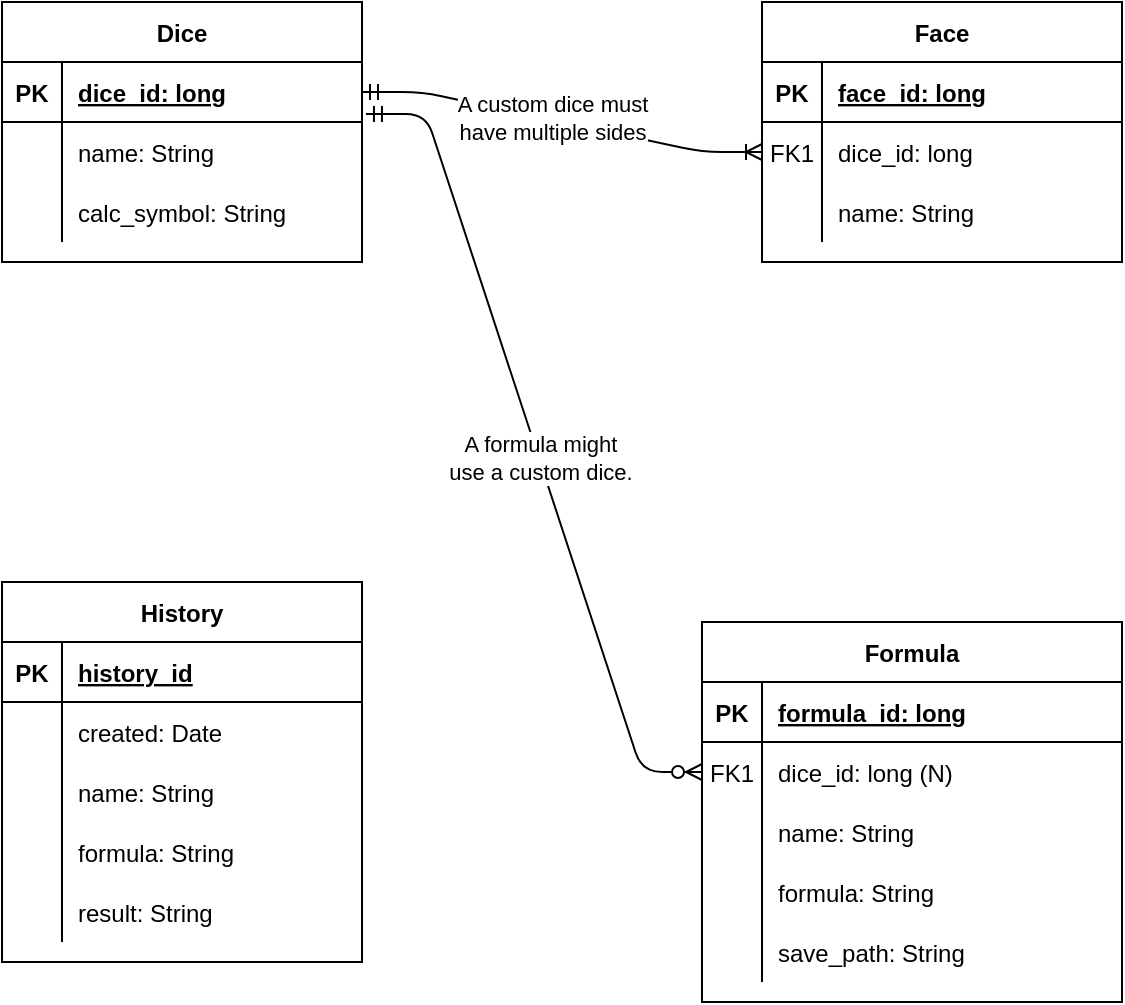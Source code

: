 <mxfile version="14.4.3" type="device"><diagram id="hOvx34boDyEWQslxXcCn" name="Page-1"><mxGraphModel dx="1422" dy="791" grid="1" gridSize="10" guides="1" tooltips="1" connect="1" arrows="1" fold="1" page="1" pageScale="1" pageWidth="850" pageHeight="1100" math="0" shadow="0"><root><mxCell id="0"/><mxCell id="1" parent="0"/><mxCell id="4vjJWoPoaFubTc5RvEZs-1" value="Dice" style="shape=table;startSize=30;container=1;collapsible=1;childLayout=tableLayout;fixedRows=1;rowLines=0;fontStyle=1;align=center;resizeLast=1;" parent="1" vertex="1"><mxGeometry x="160" y="90" width="180" height="130" as="geometry"/></mxCell><mxCell id="4vjJWoPoaFubTc5RvEZs-2" value="" style="shape=partialRectangle;collapsible=0;dropTarget=0;pointerEvents=0;fillColor=none;top=0;left=0;bottom=1;right=0;points=[[0,0.5],[1,0.5]];portConstraint=eastwest;" parent="4vjJWoPoaFubTc5RvEZs-1" vertex="1"><mxGeometry y="30" width="180" height="30" as="geometry"/></mxCell><mxCell id="4vjJWoPoaFubTc5RvEZs-3" value="PK" style="shape=partialRectangle;connectable=0;fillColor=none;top=0;left=0;bottom=0;right=0;fontStyle=1;overflow=hidden;" parent="4vjJWoPoaFubTc5RvEZs-2" vertex="1"><mxGeometry width="30" height="30" as="geometry"/></mxCell><mxCell id="4vjJWoPoaFubTc5RvEZs-4" value="dice_id: long" style="shape=partialRectangle;connectable=0;fillColor=none;top=0;left=0;bottom=0;right=0;align=left;spacingLeft=6;fontStyle=5;overflow=hidden;" parent="4vjJWoPoaFubTc5RvEZs-2" vertex="1"><mxGeometry x="30" width="150" height="30" as="geometry"/></mxCell><mxCell id="4vjJWoPoaFubTc5RvEZs-5" value="" style="shape=partialRectangle;collapsible=0;dropTarget=0;pointerEvents=0;fillColor=none;top=0;left=0;bottom=0;right=0;points=[[0,0.5],[1,0.5]];portConstraint=eastwest;" parent="4vjJWoPoaFubTc5RvEZs-1" vertex="1"><mxGeometry y="60" width="180" height="30" as="geometry"/></mxCell><mxCell id="4vjJWoPoaFubTc5RvEZs-6" value="" style="shape=partialRectangle;connectable=0;fillColor=none;top=0;left=0;bottom=0;right=0;editable=1;overflow=hidden;" parent="4vjJWoPoaFubTc5RvEZs-5" vertex="1"><mxGeometry width="30" height="30" as="geometry"/></mxCell><mxCell id="4vjJWoPoaFubTc5RvEZs-7" value="name: String" style="shape=partialRectangle;connectable=0;fillColor=none;top=0;left=0;bottom=0;right=0;align=left;spacingLeft=6;overflow=hidden;" parent="4vjJWoPoaFubTc5RvEZs-5" vertex="1"><mxGeometry x="30" width="150" height="30" as="geometry"/></mxCell><mxCell id="4vjJWoPoaFubTc5RvEZs-8" value="" style="shape=partialRectangle;collapsible=0;dropTarget=0;pointerEvents=0;fillColor=none;top=0;left=0;bottom=0;right=0;points=[[0,0.5],[1,0.5]];portConstraint=eastwest;" parent="4vjJWoPoaFubTc5RvEZs-1" vertex="1"><mxGeometry y="90" width="180" height="30" as="geometry"/></mxCell><mxCell id="4vjJWoPoaFubTc5RvEZs-9" value="" style="shape=partialRectangle;connectable=0;fillColor=none;top=0;left=0;bottom=0;right=0;editable=1;overflow=hidden;" parent="4vjJWoPoaFubTc5RvEZs-8" vertex="1"><mxGeometry width="30" height="30" as="geometry"/></mxCell><mxCell id="4vjJWoPoaFubTc5RvEZs-10" value="calc_symbol: String" style="shape=partialRectangle;connectable=0;fillColor=none;top=0;left=0;bottom=0;right=0;align=left;spacingLeft=6;overflow=hidden;" parent="4vjJWoPoaFubTc5RvEZs-8" vertex="1"><mxGeometry x="30" width="150" height="30" as="geometry"/></mxCell><mxCell id="4vjJWoPoaFubTc5RvEZs-14" value="Formula" style="shape=table;startSize=30;container=1;collapsible=1;childLayout=tableLayout;fixedRows=1;rowLines=0;fontStyle=1;align=center;resizeLast=1;" parent="1" vertex="1"><mxGeometry x="510" y="400" width="210" height="190" as="geometry"/></mxCell><mxCell id="4vjJWoPoaFubTc5RvEZs-15" value="" style="shape=partialRectangle;collapsible=0;dropTarget=0;pointerEvents=0;fillColor=none;top=0;left=0;bottom=1;right=0;points=[[0,0.5],[1,0.5]];portConstraint=eastwest;" parent="4vjJWoPoaFubTc5RvEZs-14" vertex="1"><mxGeometry y="30" width="210" height="30" as="geometry"/></mxCell><mxCell id="4vjJWoPoaFubTc5RvEZs-16" value="PK" style="shape=partialRectangle;connectable=0;fillColor=none;top=0;left=0;bottom=0;right=0;fontStyle=1;overflow=hidden;" parent="4vjJWoPoaFubTc5RvEZs-15" vertex="1"><mxGeometry width="30" height="30" as="geometry"/></mxCell><mxCell id="4vjJWoPoaFubTc5RvEZs-17" value="formula_id: long" style="shape=partialRectangle;connectable=0;fillColor=none;top=0;left=0;bottom=0;right=0;align=left;spacingLeft=6;fontStyle=5;overflow=hidden;" parent="4vjJWoPoaFubTc5RvEZs-15" vertex="1"><mxGeometry x="30" width="180" height="30" as="geometry"/></mxCell><mxCell id="4vjJWoPoaFubTc5RvEZs-18" value="" style="shape=partialRectangle;collapsible=0;dropTarget=0;pointerEvents=0;fillColor=none;top=0;left=0;bottom=0;right=0;points=[[0,0.5],[1,0.5]];portConstraint=eastwest;" parent="4vjJWoPoaFubTc5RvEZs-14" vertex="1"><mxGeometry y="60" width="210" height="30" as="geometry"/></mxCell><mxCell id="4vjJWoPoaFubTc5RvEZs-19" value="FK1" style="shape=partialRectangle;connectable=0;fillColor=none;top=0;left=0;bottom=0;right=0;editable=1;overflow=hidden;" parent="4vjJWoPoaFubTc5RvEZs-18" vertex="1"><mxGeometry width="30" height="30" as="geometry"/></mxCell><mxCell id="4vjJWoPoaFubTc5RvEZs-20" value="dice_id: long (N)" style="shape=partialRectangle;connectable=0;fillColor=none;top=0;left=0;bottom=0;right=0;align=left;spacingLeft=6;overflow=hidden;" parent="4vjJWoPoaFubTc5RvEZs-18" vertex="1"><mxGeometry x="30" width="180" height="30" as="geometry"/></mxCell><mxCell id="4vjJWoPoaFubTc5RvEZs-24" value="" style="shape=partialRectangle;collapsible=0;dropTarget=0;pointerEvents=0;fillColor=none;top=0;left=0;bottom=0;right=0;points=[[0,0.5],[1,0.5]];portConstraint=eastwest;" parent="4vjJWoPoaFubTc5RvEZs-14" vertex="1"><mxGeometry y="90" width="210" height="30" as="geometry"/></mxCell><mxCell id="4vjJWoPoaFubTc5RvEZs-25" value="" style="shape=partialRectangle;connectable=0;fillColor=none;top=0;left=0;bottom=0;right=0;editable=1;overflow=hidden;" parent="4vjJWoPoaFubTc5RvEZs-24" vertex="1"><mxGeometry width="30" height="30" as="geometry"/></mxCell><mxCell id="4vjJWoPoaFubTc5RvEZs-26" value="name: String" style="shape=partialRectangle;connectable=0;fillColor=none;top=0;left=0;bottom=0;right=0;align=left;spacingLeft=6;overflow=hidden;" parent="4vjJWoPoaFubTc5RvEZs-24" vertex="1"><mxGeometry x="30" width="180" height="30" as="geometry"/></mxCell><mxCell id="4vjJWoPoaFubTc5RvEZs-57" value="" style="shape=partialRectangle;collapsible=0;dropTarget=0;pointerEvents=0;fillColor=none;top=0;left=0;bottom=0;right=0;points=[[0,0.5],[1,0.5]];portConstraint=eastwest;" parent="4vjJWoPoaFubTc5RvEZs-14" vertex="1"><mxGeometry y="120" width="210" height="30" as="geometry"/></mxCell><mxCell id="4vjJWoPoaFubTc5RvEZs-58" value="" style="shape=partialRectangle;connectable=0;fillColor=none;top=0;left=0;bottom=0;right=0;editable=1;overflow=hidden;" parent="4vjJWoPoaFubTc5RvEZs-57" vertex="1"><mxGeometry width="30" height="30" as="geometry"/></mxCell><mxCell id="4vjJWoPoaFubTc5RvEZs-59" value="formula: String" style="shape=partialRectangle;connectable=0;fillColor=none;top=0;left=0;bottom=0;right=0;align=left;spacingLeft=6;overflow=hidden;" parent="4vjJWoPoaFubTc5RvEZs-57" vertex="1"><mxGeometry x="30" width="180" height="30" as="geometry"/></mxCell><mxCell id="4vjJWoPoaFubTc5RvEZs-21" value="" style="shape=partialRectangle;collapsible=0;dropTarget=0;pointerEvents=0;fillColor=none;top=0;left=0;bottom=0;right=0;points=[[0,0.5],[1,0.5]];portConstraint=eastwest;" parent="4vjJWoPoaFubTc5RvEZs-14" vertex="1"><mxGeometry y="150" width="210" height="30" as="geometry"/></mxCell><mxCell id="4vjJWoPoaFubTc5RvEZs-22" value="" style="shape=partialRectangle;connectable=0;fillColor=none;top=0;left=0;bottom=0;right=0;editable=1;overflow=hidden;" parent="4vjJWoPoaFubTc5RvEZs-21" vertex="1"><mxGeometry width="30" height="30" as="geometry"/></mxCell><mxCell id="4vjJWoPoaFubTc5RvEZs-23" value="save_path: String" style="shape=partialRectangle;connectable=0;fillColor=none;top=0;left=0;bottom=0;right=0;align=left;spacingLeft=6;overflow=hidden;" parent="4vjJWoPoaFubTc5RvEZs-21" vertex="1"><mxGeometry x="30" width="180" height="30" as="geometry"/></mxCell><mxCell id="4vjJWoPoaFubTc5RvEZs-27" value="Face" style="shape=table;startSize=30;container=1;collapsible=1;childLayout=tableLayout;fixedRows=1;rowLines=0;fontStyle=1;align=center;resizeLast=1;" parent="1" vertex="1"><mxGeometry x="540" y="90" width="180" height="130" as="geometry"/></mxCell><mxCell id="4vjJWoPoaFubTc5RvEZs-28" value="" style="shape=partialRectangle;collapsible=0;dropTarget=0;pointerEvents=0;fillColor=none;top=0;left=0;bottom=1;right=0;points=[[0,0.5],[1,0.5]];portConstraint=eastwest;" parent="4vjJWoPoaFubTc5RvEZs-27" vertex="1"><mxGeometry y="30" width="180" height="30" as="geometry"/></mxCell><mxCell id="4vjJWoPoaFubTc5RvEZs-29" value="PK" style="shape=partialRectangle;connectable=0;fillColor=none;top=0;left=0;bottom=0;right=0;fontStyle=1;overflow=hidden;" parent="4vjJWoPoaFubTc5RvEZs-28" vertex="1"><mxGeometry width="30" height="30" as="geometry"/></mxCell><mxCell id="4vjJWoPoaFubTc5RvEZs-30" value="face_id: long" style="shape=partialRectangle;connectable=0;fillColor=none;top=0;left=0;bottom=0;right=0;align=left;spacingLeft=6;fontStyle=5;overflow=hidden;" parent="4vjJWoPoaFubTc5RvEZs-28" vertex="1"><mxGeometry x="30" width="150" height="30" as="geometry"/></mxCell><mxCell id="4vjJWoPoaFubTc5RvEZs-31" value="" style="shape=partialRectangle;collapsible=0;dropTarget=0;pointerEvents=0;fillColor=none;top=0;left=0;bottom=0;right=0;points=[[0,0.5],[1,0.5]];portConstraint=eastwest;" parent="4vjJWoPoaFubTc5RvEZs-27" vertex="1"><mxGeometry y="60" width="180" height="30" as="geometry"/></mxCell><mxCell id="4vjJWoPoaFubTc5RvEZs-32" value="FK1" style="shape=partialRectangle;connectable=0;fillColor=none;top=0;left=0;bottom=0;right=0;editable=1;overflow=hidden;" parent="4vjJWoPoaFubTc5RvEZs-31" vertex="1"><mxGeometry width="30" height="30" as="geometry"/></mxCell><mxCell id="4vjJWoPoaFubTc5RvEZs-33" value="dice_id: long" style="shape=partialRectangle;connectable=0;fillColor=none;top=0;left=0;bottom=0;right=0;align=left;spacingLeft=6;overflow=hidden;" parent="4vjJWoPoaFubTc5RvEZs-31" vertex="1"><mxGeometry x="30" width="150" height="30" as="geometry"/></mxCell><mxCell id="4vjJWoPoaFubTc5RvEZs-34" value="" style="shape=partialRectangle;collapsible=0;dropTarget=0;pointerEvents=0;fillColor=none;top=0;left=0;bottom=0;right=0;points=[[0,0.5],[1,0.5]];portConstraint=eastwest;" parent="4vjJWoPoaFubTc5RvEZs-27" vertex="1"><mxGeometry y="90" width="180" height="30" as="geometry"/></mxCell><mxCell id="4vjJWoPoaFubTc5RvEZs-35" value="" style="shape=partialRectangle;connectable=0;fillColor=none;top=0;left=0;bottom=0;right=0;editable=1;overflow=hidden;" parent="4vjJWoPoaFubTc5RvEZs-34" vertex="1"><mxGeometry width="30" height="30" as="geometry"/></mxCell><mxCell id="4vjJWoPoaFubTc5RvEZs-36" value="name: String" style="shape=partialRectangle;connectable=0;fillColor=none;top=0;left=0;bottom=0;right=0;align=left;spacingLeft=6;overflow=hidden;" parent="4vjJWoPoaFubTc5RvEZs-34" vertex="1"><mxGeometry x="30" width="150" height="30" as="geometry"/></mxCell><mxCell id="4vjJWoPoaFubTc5RvEZs-40" value="" style="edgeStyle=entityRelationEdgeStyle;fontSize=12;html=1;endArrow=ERoneToMany;startArrow=ERmandOne;exitX=1;exitY=0.5;exitDx=0;exitDy=0;entryX=0;entryY=0.5;entryDx=0;entryDy=0;" parent="1" source="4vjJWoPoaFubTc5RvEZs-2" target="4vjJWoPoaFubTc5RvEZs-31" edge="1"><mxGeometry width="100" height="100" relative="1" as="geometry"><mxPoint x="360" y="410" as="sourcePoint"/><mxPoint x="460" y="310" as="targetPoint"/></mxGeometry></mxCell><mxCell id="4vjJWoPoaFubTc5RvEZs-41" value="&lt;div&gt;A custom dice must&lt;/div&gt;&lt;div&gt;have multiple sides&lt;br&gt;&lt;/div&gt;" style="edgeLabel;html=1;align=center;verticalAlign=middle;resizable=0;points=[];" parent="4vjJWoPoaFubTc5RvEZs-40" vertex="1" connectable="0"><mxGeometry x="-0.05" y="1" relative="1" as="geometry"><mxPoint as="offset"/></mxGeometry></mxCell><mxCell id="4vjJWoPoaFubTc5RvEZs-60" value="History" style="shape=table;startSize=30;container=1;collapsible=1;childLayout=tableLayout;fixedRows=1;rowLines=0;fontStyle=1;align=center;resizeLast=1;" parent="1" vertex="1"><mxGeometry x="160" y="380" width="180" height="190" as="geometry"/></mxCell><mxCell id="4vjJWoPoaFubTc5RvEZs-61" value="" style="shape=partialRectangle;collapsible=0;dropTarget=0;pointerEvents=0;fillColor=none;top=0;left=0;bottom=1;right=0;points=[[0,0.5],[1,0.5]];portConstraint=eastwest;" parent="4vjJWoPoaFubTc5RvEZs-60" vertex="1"><mxGeometry y="30" width="180" height="30" as="geometry"/></mxCell><mxCell id="4vjJWoPoaFubTc5RvEZs-62" value="PK" style="shape=partialRectangle;connectable=0;fillColor=none;top=0;left=0;bottom=0;right=0;fontStyle=1;overflow=hidden;" parent="4vjJWoPoaFubTc5RvEZs-61" vertex="1"><mxGeometry width="30" height="30" as="geometry"/></mxCell><mxCell id="4vjJWoPoaFubTc5RvEZs-63" value="history_id" style="shape=partialRectangle;connectable=0;fillColor=none;top=0;left=0;bottom=0;right=0;align=left;spacingLeft=6;fontStyle=5;overflow=hidden;" parent="4vjJWoPoaFubTc5RvEZs-61" vertex="1"><mxGeometry x="30" width="150" height="30" as="geometry"/></mxCell><mxCell id="4vjJWoPoaFubTc5RvEZs-64" value="" style="shape=partialRectangle;collapsible=0;dropTarget=0;pointerEvents=0;fillColor=none;top=0;left=0;bottom=0;right=0;points=[[0,0.5],[1,0.5]];portConstraint=eastwest;" parent="4vjJWoPoaFubTc5RvEZs-60" vertex="1"><mxGeometry y="60" width="180" height="30" as="geometry"/></mxCell><mxCell id="4vjJWoPoaFubTc5RvEZs-65" value="" style="shape=partialRectangle;connectable=0;fillColor=none;top=0;left=0;bottom=0;right=0;editable=1;overflow=hidden;" parent="4vjJWoPoaFubTc5RvEZs-64" vertex="1"><mxGeometry width="30" height="30" as="geometry"/></mxCell><mxCell id="4vjJWoPoaFubTc5RvEZs-66" value="created: Date" style="shape=partialRectangle;connectable=0;fillColor=none;top=0;left=0;bottom=0;right=0;align=left;spacingLeft=6;overflow=hidden;" parent="4vjJWoPoaFubTc5RvEZs-64" vertex="1"><mxGeometry x="30" width="150" height="30" as="geometry"/></mxCell><mxCell id="4vjJWoPoaFubTc5RvEZs-67" value="" style="shape=partialRectangle;collapsible=0;dropTarget=0;pointerEvents=0;fillColor=none;top=0;left=0;bottom=0;right=0;points=[[0,0.5],[1,0.5]];portConstraint=eastwest;" parent="4vjJWoPoaFubTc5RvEZs-60" vertex="1"><mxGeometry y="90" width="180" height="30" as="geometry"/></mxCell><mxCell id="4vjJWoPoaFubTc5RvEZs-68" value="" style="shape=partialRectangle;connectable=0;fillColor=none;top=0;left=0;bottom=0;right=0;editable=1;overflow=hidden;" parent="4vjJWoPoaFubTc5RvEZs-67" vertex="1"><mxGeometry width="30" height="30" as="geometry"/></mxCell><mxCell id="4vjJWoPoaFubTc5RvEZs-69" value="name: String" style="shape=partialRectangle;connectable=0;fillColor=none;top=0;left=0;bottom=0;right=0;align=left;spacingLeft=6;overflow=hidden;" parent="4vjJWoPoaFubTc5RvEZs-67" vertex="1"><mxGeometry x="30" width="150" height="30" as="geometry"/></mxCell><mxCell id="4vjJWoPoaFubTc5RvEZs-70" value="" style="shape=partialRectangle;collapsible=0;dropTarget=0;pointerEvents=0;fillColor=none;top=0;left=0;bottom=0;right=0;points=[[0,0.5],[1,0.5]];portConstraint=eastwest;" parent="4vjJWoPoaFubTc5RvEZs-60" vertex="1"><mxGeometry y="120" width="180" height="30" as="geometry"/></mxCell><mxCell id="4vjJWoPoaFubTc5RvEZs-71" value="" style="shape=partialRectangle;connectable=0;fillColor=none;top=0;left=0;bottom=0;right=0;editable=1;overflow=hidden;" parent="4vjJWoPoaFubTc5RvEZs-70" vertex="1"><mxGeometry width="30" height="30" as="geometry"/></mxCell><mxCell id="4vjJWoPoaFubTc5RvEZs-72" value="formula: String" style="shape=partialRectangle;connectable=0;fillColor=none;top=0;left=0;bottom=0;right=0;align=left;spacingLeft=6;overflow=hidden;" parent="4vjJWoPoaFubTc5RvEZs-70" vertex="1"><mxGeometry x="30" width="150" height="30" as="geometry"/></mxCell><mxCell id="4vjJWoPoaFubTc5RvEZs-73" value="" style="shape=partialRectangle;collapsible=0;dropTarget=0;pointerEvents=0;fillColor=none;top=0;left=0;bottom=0;right=0;points=[[0,0.5],[1,0.5]];portConstraint=eastwest;" parent="4vjJWoPoaFubTc5RvEZs-60" vertex="1"><mxGeometry y="150" width="180" height="30" as="geometry"/></mxCell><mxCell id="4vjJWoPoaFubTc5RvEZs-74" value="" style="shape=partialRectangle;connectable=0;fillColor=none;top=0;left=0;bottom=0;right=0;editable=1;overflow=hidden;" parent="4vjJWoPoaFubTc5RvEZs-73" vertex="1"><mxGeometry width="30" height="30" as="geometry"/></mxCell><mxCell id="4vjJWoPoaFubTc5RvEZs-75" value="result: String" style="shape=partialRectangle;connectable=0;fillColor=none;top=0;left=0;bottom=0;right=0;align=left;spacingLeft=6;overflow=hidden;" parent="4vjJWoPoaFubTc5RvEZs-73" vertex="1"><mxGeometry x="30" width="150" height="30" as="geometry"/></mxCell><mxCell id="CGnNNWo7-rkuo1soT34R-1" value="" style="edgeStyle=entityRelationEdgeStyle;fontSize=12;html=1;endArrow=ERzeroToMany;startArrow=ERmandOne;entryX=0;entryY=0.5;entryDx=0;entryDy=0;exitX=1.011;exitY=-0.133;exitDx=0;exitDy=0;exitPerimeter=0;" edge="1" parent="1" source="4vjJWoPoaFubTc5RvEZs-5" target="4vjJWoPoaFubTc5RvEZs-18"><mxGeometry width="100" height="100" relative="1" as="geometry"><mxPoint x="350" y="750" as="sourcePoint"/><mxPoint x="450" y="650" as="targetPoint"/></mxGeometry></mxCell><mxCell id="CGnNNWo7-rkuo1soT34R-3" value="&lt;div&gt;A formula might&lt;/div&gt;&lt;div&gt;use a custom dice.&lt;/div&gt;" style="edgeLabel;html=1;align=center;verticalAlign=middle;resizable=0;points=[];" vertex="1" connectable="0" parent="CGnNNWo7-rkuo1soT34R-1"><mxGeometry x="0.038" relative="1" as="geometry"><mxPoint as="offset"/></mxGeometry></mxCell></root></mxGraphModel></diagram></mxfile>
